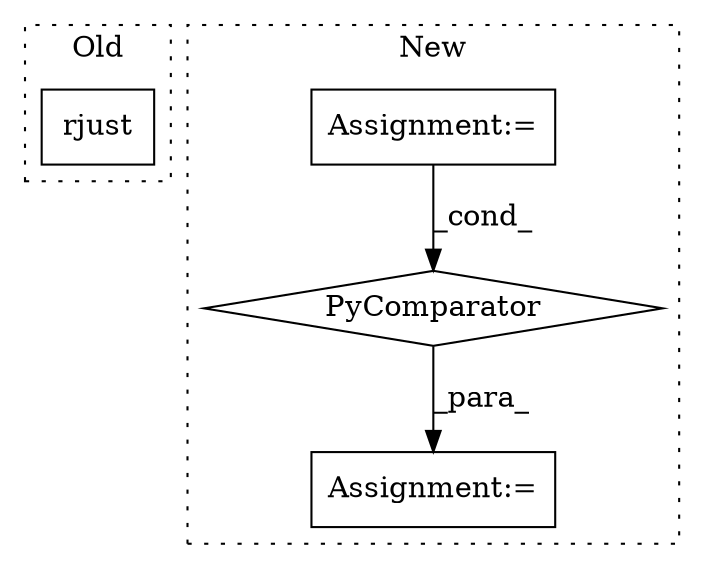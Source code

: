 digraph G {
subgraph cluster0 {
1 [label="rjust" a="32" s="5927,5942" l="6,1" shape="box"];
label = "Old";
style="dotted";
}
subgraph cluster1 {
2 [label="PyComparator" a="113" s="13846" l="24" shape="diamond"];
3 [label="Assignment:=" a="7" s="13765" l="12" shape="box"];
4 [label="Assignment:=" a="7" s="13846" l="24" shape="box"];
label = "New";
style="dotted";
}
2 -> 3 [label="_para_"];
4 -> 2 [label="_cond_"];
}